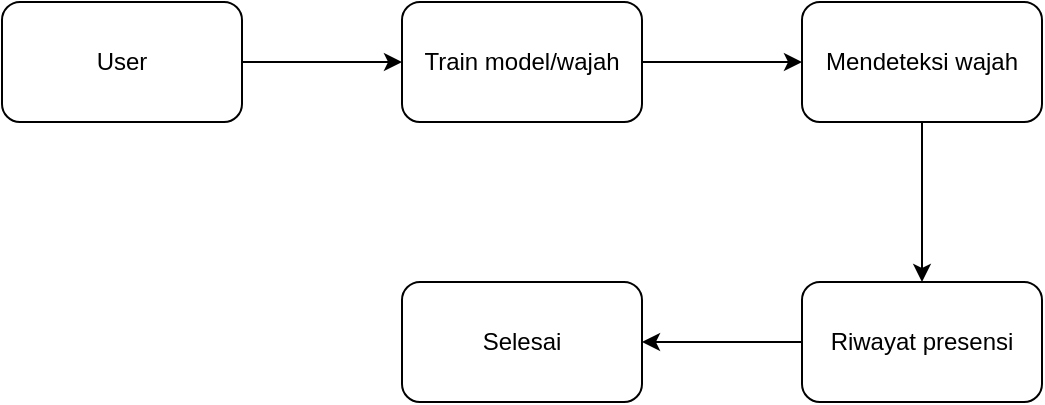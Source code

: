 <mxfile version="24.7.8">
  <diagram name="Page-1" id="6Sz7c2alAstOppHwxdU5">
    <mxGraphModel dx="880" dy="460" grid="1" gridSize="10" guides="1" tooltips="1" connect="1" arrows="1" fold="1" page="1" pageScale="1" pageWidth="827" pageHeight="1169" math="0" shadow="0">
      <root>
        <mxCell id="0" />
        <mxCell id="1" parent="0" />
        <mxCell id="ZRRWpvvnsxJGegvw8pxf-3" value="" style="edgeStyle=orthogonalEdgeStyle;rounded=0;orthogonalLoop=1;jettySize=auto;html=1;" edge="1" parent="1" source="ZRRWpvvnsxJGegvw8pxf-1" target="ZRRWpvvnsxJGegvw8pxf-2">
          <mxGeometry relative="1" as="geometry" />
        </mxCell>
        <mxCell id="ZRRWpvvnsxJGegvw8pxf-1" value="User" style="rounded=1;whiteSpace=wrap;html=1;" vertex="1" parent="1">
          <mxGeometry x="70" y="140" width="120" height="60" as="geometry" />
        </mxCell>
        <mxCell id="ZRRWpvvnsxJGegvw8pxf-5" value="" style="edgeStyle=orthogonalEdgeStyle;rounded=0;orthogonalLoop=1;jettySize=auto;html=1;" edge="1" parent="1" source="ZRRWpvvnsxJGegvw8pxf-2" target="ZRRWpvvnsxJGegvw8pxf-4">
          <mxGeometry relative="1" as="geometry" />
        </mxCell>
        <mxCell id="ZRRWpvvnsxJGegvw8pxf-2" value="Train model/wajah" style="whiteSpace=wrap;html=1;rounded=1;" vertex="1" parent="1">
          <mxGeometry x="270" y="140" width="120" height="60" as="geometry" />
        </mxCell>
        <mxCell id="ZRRWpvvnsxJGegvw8pxf-7" value="" style="edgeStyle=orthogonalEdgeStyle;rounded=0;orthogonalLoop=1;jettySize=auto;html=1;" edge="1" parent="1" source="ZRRWpvvnsxJGegvw8pxf-4" target="ZRRWpvvnsxJGegvw8pxf-6">
          <mxGeometry relative="1" as="geometry" />
        </mxCell>
        <mxCell id="ZRRWpvvnsxJGegvw8pxf-4" value="Mendeteksi wajah" style="whiteSpace=wrap;html=1;rounded=1;" vertex="1" parent="1">
          <mxGeometry x="470" y="140" width="120" height="60" as="geometry" />
        </mxCell>
        <mxCell id="ZRRWpvvnsxJGegvw8pxf-9" value="" style="edgeStyle=orthogonalEdgeStyle;rounded=0;orthogonalLoop=1;jettySize=auto;html=1;" edge="1" parent="1" source="ZRRWpvvnsxJGegvw8pxf-6" target="ZRRWpvvnsxJGegvw8pxf-8">
          <mxGeometry relative="1" as="geometry" />
        </mxCell>
        <mxCell id="ZRRWpvvnsxJGegvw8pxf-6" value="Riwayat presensi" style="whiteSpace=wrap;html=1;rounded=1;" vertex="1" parent="1">
          <mxGeometry x="470" y="280" width="120" height="60" as="geometry" />
        </mxCell>
        <mxCell id="ZRRWpvvnsxJGegvw8pxf-8" value="Selesai" style="whiteSpace=wrap;html=1;rounded=1;" vertex="1" parent="1">
          <mxGeometry x="270" y="280" width="120" height="60" as="geometry" />
        </mxCell>
      </root>
    </mxGraphModel>
  </diagram>
</mxfile>
